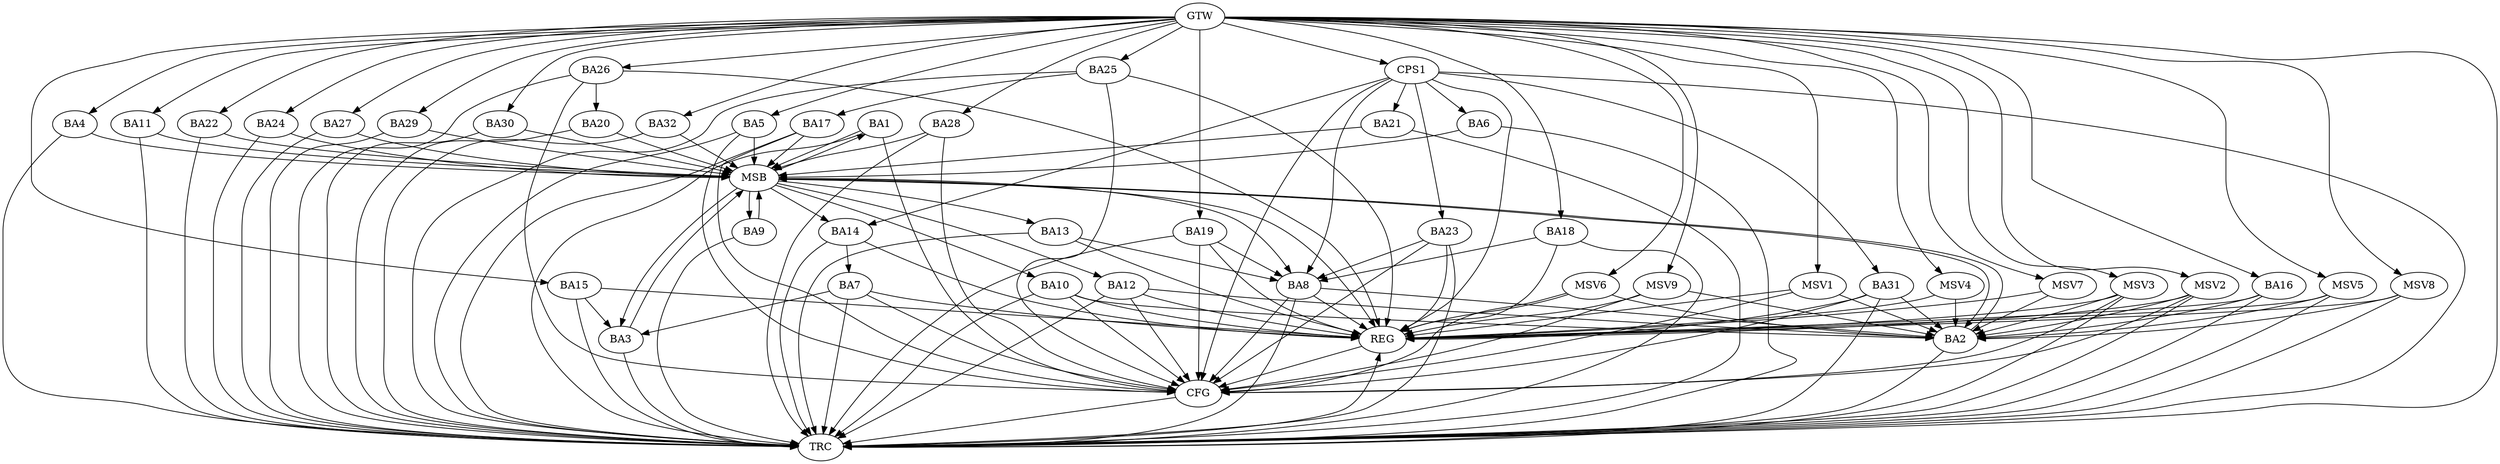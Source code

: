 strict digraph G {
  BA1 [ label="BA1" ];
  BA2 [ label="BA2" ];
  BA3 [ label="BA3" ];
  BA4 [ label="BA4" ];
  BA5 [ label="BA5" ];
  BA6 [ label="BA6" ];
  BA7 [ label="BA7" ];
  BA8 [ label="BA8" ];
  BA9 [ label="BA9" ];
  BA10 [ label="BA10" ];
  BA11 [ label="BA11" ];
  BA12 [ label="BA12" ];
  BA13 [ label="BA13" ];
  BA14 [ label="BA14" ];
  BA15 [ label="BA15" ];
  BA16 [ label="BA16" ];
  BA17 [ label="BA17" ];
  BA18 [ label="BA18" ];
  BA19 [ label="BA19" ];
  BA20 [ label="BA20" ];
  BA21 [ label="BA21" ];
  BA22 [ label="BA22" ];
  BA23 [ label="BA23" ];
  BA24 [ label="BA24" ];
  BA25 [ label="BA25" ];
  BA26 [ label="BA26" ];
  BA27 [ label="BA27" ];
  BA28 [ label="BA28" ];
  BA29 [ label="BA29" ];
  BA30 [ label="BA30" ];
  BA31 [ label="BA31" ];
  BA32 [ label="BA32" ];
  CPS1 [ label="CPS1" ];
  GTW [ label="GTW" ];
  REG [ label="REG" ];
  MSB [ label="MSB" ];
  CFG [ label="CFG" ];
  TRC [ label="TRC" ];
  MSV1 [ label="MSV1" ];
  MSV2 [ label="MSV2" ];
  MSV3 [ label="MSV3" ];
  MSV4 [ label="MSV4" ];
  MSV5 [ label="MSV5" ];
  MSV6 [ label="MSV6" ];
  MSV7 [ label="MSV7" ];
  MSV8 [ label="MSV8" ];
  MSV9 [ label="MSV9" ];
  BA7 -> BA3;
  BA8 -> BA2;
  BA10 -> BA2;
  BA12 -> BA2;
  BA13 -> BA8;
  BA14 -> BA7;
  BA15 -> BA3;
  BA16 -> BA2;
  BA18 -> BA8;
  BA19 -> BA8;
  BA23 -> BA8;
  BA25 -> BA17;
  BA26 -> BA20;
  BA31 -> BA2;
  CPS1 -> BA31;
  CPS1 -> BA21;
  CPS1 -> BA6;
  CPS1 -> BA8;
  CPS1 -> BA14;
  CPS1 -> BA23;
  GTW -> BA4;
  GTW -> BA5;
  GTW -> BA11;
  GTW -> BA15;
  GTW -> BA16;
  GTW -> BA18;
  GTW -> BA19;
  GTW -> BA22;
  GTW -> BA24;
  GTW -> BA25;
  GTW -> BA26;
  GTW -> BA27;
  GTW -> BA28;
  GTW -> BA29;
  GTW -> BA30;
  GTW -> BA32;
  GTW -> CPS1;
  BA7 -> REG;
  BA8 -> REG;
  BA10 -> REG;
  BA12 -> REG;
  BA13 -> REG;
  BA14 -> REG;
  BA15 -> REG;
  BA16 -> REG;
  BA18 -> REG;
  BA19 -> REG;
  BA23 -> REG;
  BA25 -> REG;
  BA26 -> REG;
  BA31 -> REG;
  CPS1 -> REG;
  BA1 -> MSB;
  MSB -> BA2;
  MSB -> REG;
  BA2 -> MSB;
  MSB -> BA1;
  BA3 -> MSB;
  BA4 -> MSB;
  BA5 -> MSB;
  BA6 -> MSB;
  BA9 -> MSB;
  BA11 -> MSB;
  MSB -> BA8;
  BA17 -> MSB;
  BA20 -> MSB;
  MSB -> BA12;
  BA21 -> MSB;
  MSB -> BA3;
  BA22 -> MSB;
  MSB -> BA13;
  BA24 -> MSB;
  MSB -> BA14;
  BA27 -> MSB;
  MSB -> BA10;
  BA28 -> MSB;
  BA29 -> MSB;
  MSB -> BA9;
  BA30 -> MSB;
  BA32 -> MSB;
  BA10 -> CFG;
  BA17 -> CFG;
  BA8 -> CFG;
  BA19 -> CFG;
  BA1 -> CFG;
  BA28 -> CFG;
  CPS1 -> CFG;
  BA26 -> CFG;
  BA12 -> CFG;
  BA23 -> CFG;
  BA7 -> CFG;
  BA5 -> CFG;
  BA25 -> CFG;
  BA31 -> CFG;
  REG -> CFG;
  BA1 -> TRC;
  BA2 -> TRC;
  BA3 -> TRC;
  BA4 -> TRC;
  BA5 -> TRC;
  BA6 -> TRC;
  BA7 -> TRC;
  BA8 -> TRC;
  BA9 -> TRC;
  BA10 -> TRC;
  BA11 -> TRC;
  BA12 -> TRC;
  BA13 -> TRC;
  BA14 -> TRC;
  BA15 -> TRC;
  BA16 -> TRC;
  BA17 -> TRC;
  BA18 -> TRC;
  BA19 -> TRC;
  BA20 -> TRC;
  BA21 -> TRC;
  BA22 -> TRC;
  BA23 -> TRC;
  BA24 -> TRC;
  BA25 -> TRC;
  BA26 -> TRC;
  BA27 -> TRC;
  BA28 -> TRC;
  BA29 -> TRC;
  BA30 -> TRC;
  BA31 -> TRC;
  BA32 -> TRC;
  CPS1 -> TRC;
  GTW -> TRC;
  CFG -> TRC;
  TRC -> REG;
  MSV1 -> BA2;
  GTW -> MSV1;
  MSV1 -> REG;
  MSV1 -> CFG;
  MSV2 -> BA2;
  GTW -> MSV2;
  MSV2 -> REG;
  MSV2 -> TRC;
  MSV2 -> CFG;
  MSV3 -> BA2;
  GTW -> MSV3;
  MSV3 -> REG;
  MSV3 -> TRC;
  MSV3 -> CFG;
  MSV4 -> BA2;
  MSV5 -> BA2;
  GTW -> MSV4;
  MSV4 -> REG;
  GTW -> MSV5;
  MSV5 -> REG;
  MSV5 -> TRC;
  MSV6 -> BA2;
  GTW -> MSV6;
  MSV6 -> REG;
  MSV6 -> CFG;
  MSV7 -> BA2;
  GTW -> MSV7;
  MSV7 -> REG;
  MSV8 -> BA2;
  GTW -> MSV8;
  MSV8 -> REG;
  MSV8 -> TRC;
  MSV9 -> BA2;
  GTW -> MSV9;
  MSV9 -> REG;
  MSV9 -> CFG;
}
